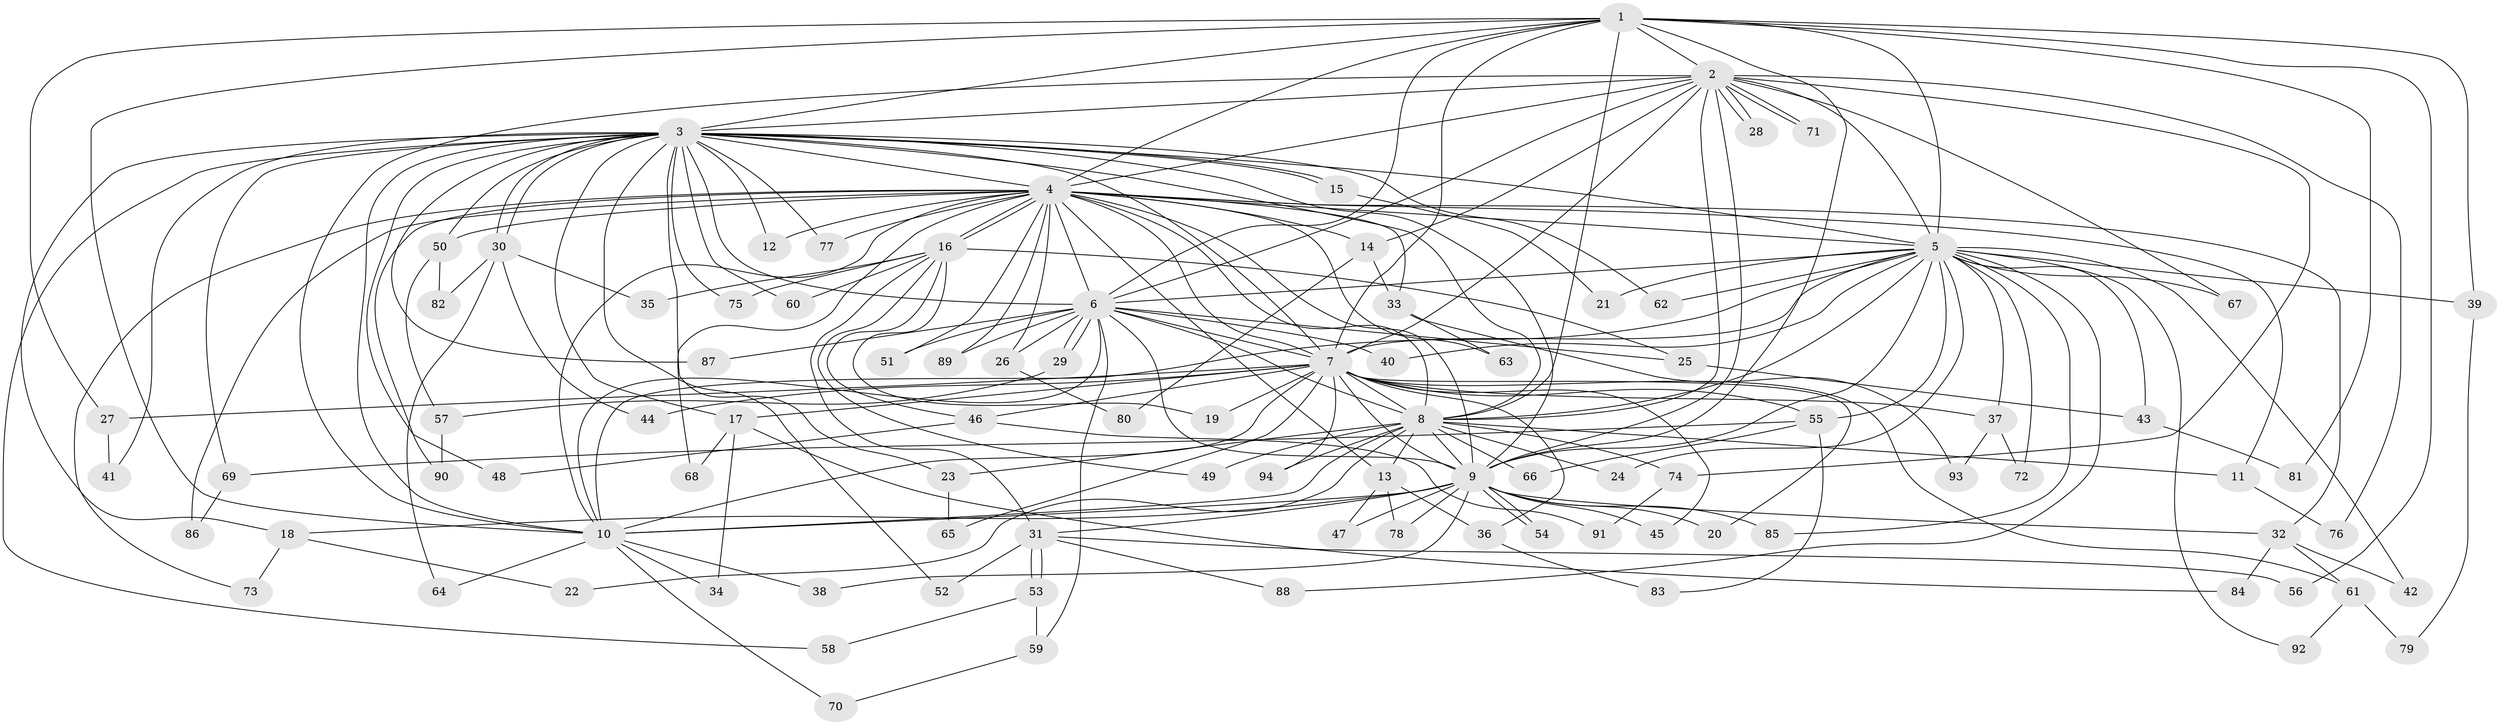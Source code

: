 // Generated by graph-tools (version 1.1) at 2025/49/03/09/25 03:49:32]
// undirected, 94 vertices, 213 edges
graph export_dot {
graph [start="1"]
  node [color=gray90,style=filled];
  1;
  2;
  3;
  4;
  5;
  6;
  7;
  8;
  9;
  10;
  11;
  12;
  13;
  14;
  15;
  16;
  17;
  18;
  19;
  20;
  21;
  22;
  23;
  24;
  25;
  26;
  27;
  28;
  29;
  30;
  31;
  32;
  33;
  34;
  35;
  36;
  37;
  38;
  39;
  40;
  41;
  42;
  43;
  44;
  45;
  46;
  47;
  48;
  49;
  50;
  51;
  52;
  53;
  54;
  55;
  56;
  57;
  58;
  59;
  60;
  61;
  62;
  63;
  64;
  65;
  66;
  67;
  68;
  69;
  70;
  71;
  72;
  73;
  74;
  75;
  76;
  77;
  78;
  79;
  80;
  81;
  82;
  83;
  84;
  85;
  86;
  87;
  88;
  89;
  90;
  91;
  92;
  93;
  94;
  1 -- 2;
  1 -- 3;
  1 -- 4;
  1 -- 5;
  1 -- 6;
  1 -- 7;
  1 -- 8;
  1 -- 9;
  1 -- 10;
  1 -- 27;
  1 -- 39;
  1 -- 56;
  1 -- 81;
  2 -- 3;
  2 -- 4;
  2 -- 5;
  2 -- 6;
  2 -- 7;
  2 -- 8;
  2 -- 9;
  2 -- 10;
  2 -- 14;
  2 -- 28;
  2 -- 28;
  2 -- 67;
  2 -- 71;
  2 -- 71;
  2 -- 74;
  2 -- 76;
  3 -- 4;
  3 -- 5;
  3 -- 6;
  3 -- 7;
  3 -- 8;
  3 -- 9;
  3 -- 10;
  3 -- 12;
  3 -- 15;
  3 -- 15;
  3 -- 17;
  3 -- 18;
  3 -- 23;
  3 -- 30;
  3 -- 30;
  3 -- 41;
  3 -- 48;
  3 -- 50;
  3 -- 52;
  3 -- 58;
  3 -- 60;
  3 -- 62;
  3 -- 69;
  3 -- 75;
  3 -- 77;
  3 -- 87;
  4 -- 5;
  4 -- 6;
  4 -- 7;
  4 -- 8;
  4 -- 9;
  4 -- 10;
  4 -- 11;
  4 -- 12;
  4 -- 13;
  4 -- 14;
  4 -- 16;
  4 -- 16;
  4 -- 26;
  4 -- 32;
  4 -- 33;
  4 -- 50;
  4 -- 51;
  4 -- 63;
  4 -- 68;
  4 -- 73;
  4 -- 77;
  4 -- 86;
  4 -- 89;
  4 -- 90;
  5 -- 6;
  5 -- 7;
  5 -- 8;
  5 -- 9;
  5 -- 10;
  5 -- 21;
  5 -- 24;
  5 -- 37;
  5 -- 39;
  5 -- 40;
  5 -- 42;
  5 -- 43;
  5 -- 55;
  5 -- 62;
  5 -- 67;
  5 -- 72;
  5 -- 85;
  5 -- 88;
  5 -- 92;
  6 -- 7;
  6 -- 8;
  6 -- 9;
  6 -- 10;
  6 -- 25;
  6 -- 26;
  6 -- 29;
  6 -- 29;
  6 -- 40;
  6 -- 51;
  6 -- 59;
  6 -- 87;
  6 -- 89;
  7 -- 8;
  7 -- 9;
  7 -- 10;
  7 -- 17;
  7 -- 19;
  7 -- 20;
  7 -- 27;
  7 -- 36;
  7 -- 37;
  7 -- 44;
  7 -- 45;
  7 -- 46;
  7 -- 55;
  7 -- 61;
  7 -- 65;
  7 -- 94;
  8 -- 9;
  8 -- 10;
  8 -- 11;
  8 -- 13;
  8 -- 22;
  8 -- 23;
  8 -- 24;
  8 -- 49;
  8 -- 66;
  8 -- 74;
  8 -- 94;
  9 -- 10;
  9 -- 18;
  9 -- 20;
  9 -- 31;
  9 -- 32;
  9 -- 38;
  9 -- 45;
  9 -- 47;
  9 -- 54;
  9 -- 54;
  9 -- 78;
  9 -- 85;
  10 -- 34;
  10 -- 38;
  10 -- 64;
  10 -- 70;
  11 -- 76;
  13 -- 36;
  13 -- 47;
  13 -- 78;
  14 -- 33;
  14 -- 80;
  15 -- 21;
  16 -- 19;
  16 -- 25;
  16 -- 31;
  16 -- 35;
  16 -- 46;
  16 -- 49;
  16 -- 60;
  16 -- 75;
  17 -- 34;
  17 -- 68;
  17 -- 84;
  18 -- 22;
  18 -- 73;
  23 -- 65;
  25 -- 43;
  26 -- 80;
  27 -- 41;
  29 -- 57;
  30 -- 35;
  30 -- 44;
  30 -- 64;
  30 -- 82;
  31 -- 52;
  31 -- 53;
  31 -- 53;
  31 -- 56;
  31 -- 88;
  32 -- 42;
  32 -- 61;
  32 -- 84;
  33 -- 63;
  33 -- 93;
  36 -- 83;
  37 -- 72;
  37 -- 93;
  39 -- 79;
  43 -- 81;
  46 -- 48;
  46 -- 91;
  50 -- 57;
  50 -- 82;
  53 -- 58;
  53 -- 59;
  55 -- 66;
  55 -- 69;
  55 -- 83;
  57 -- 90;
  59 -- 70;
  61 -- 79;
  61 -- 92;
  69 -- 86;
  74 -- 91;
}
